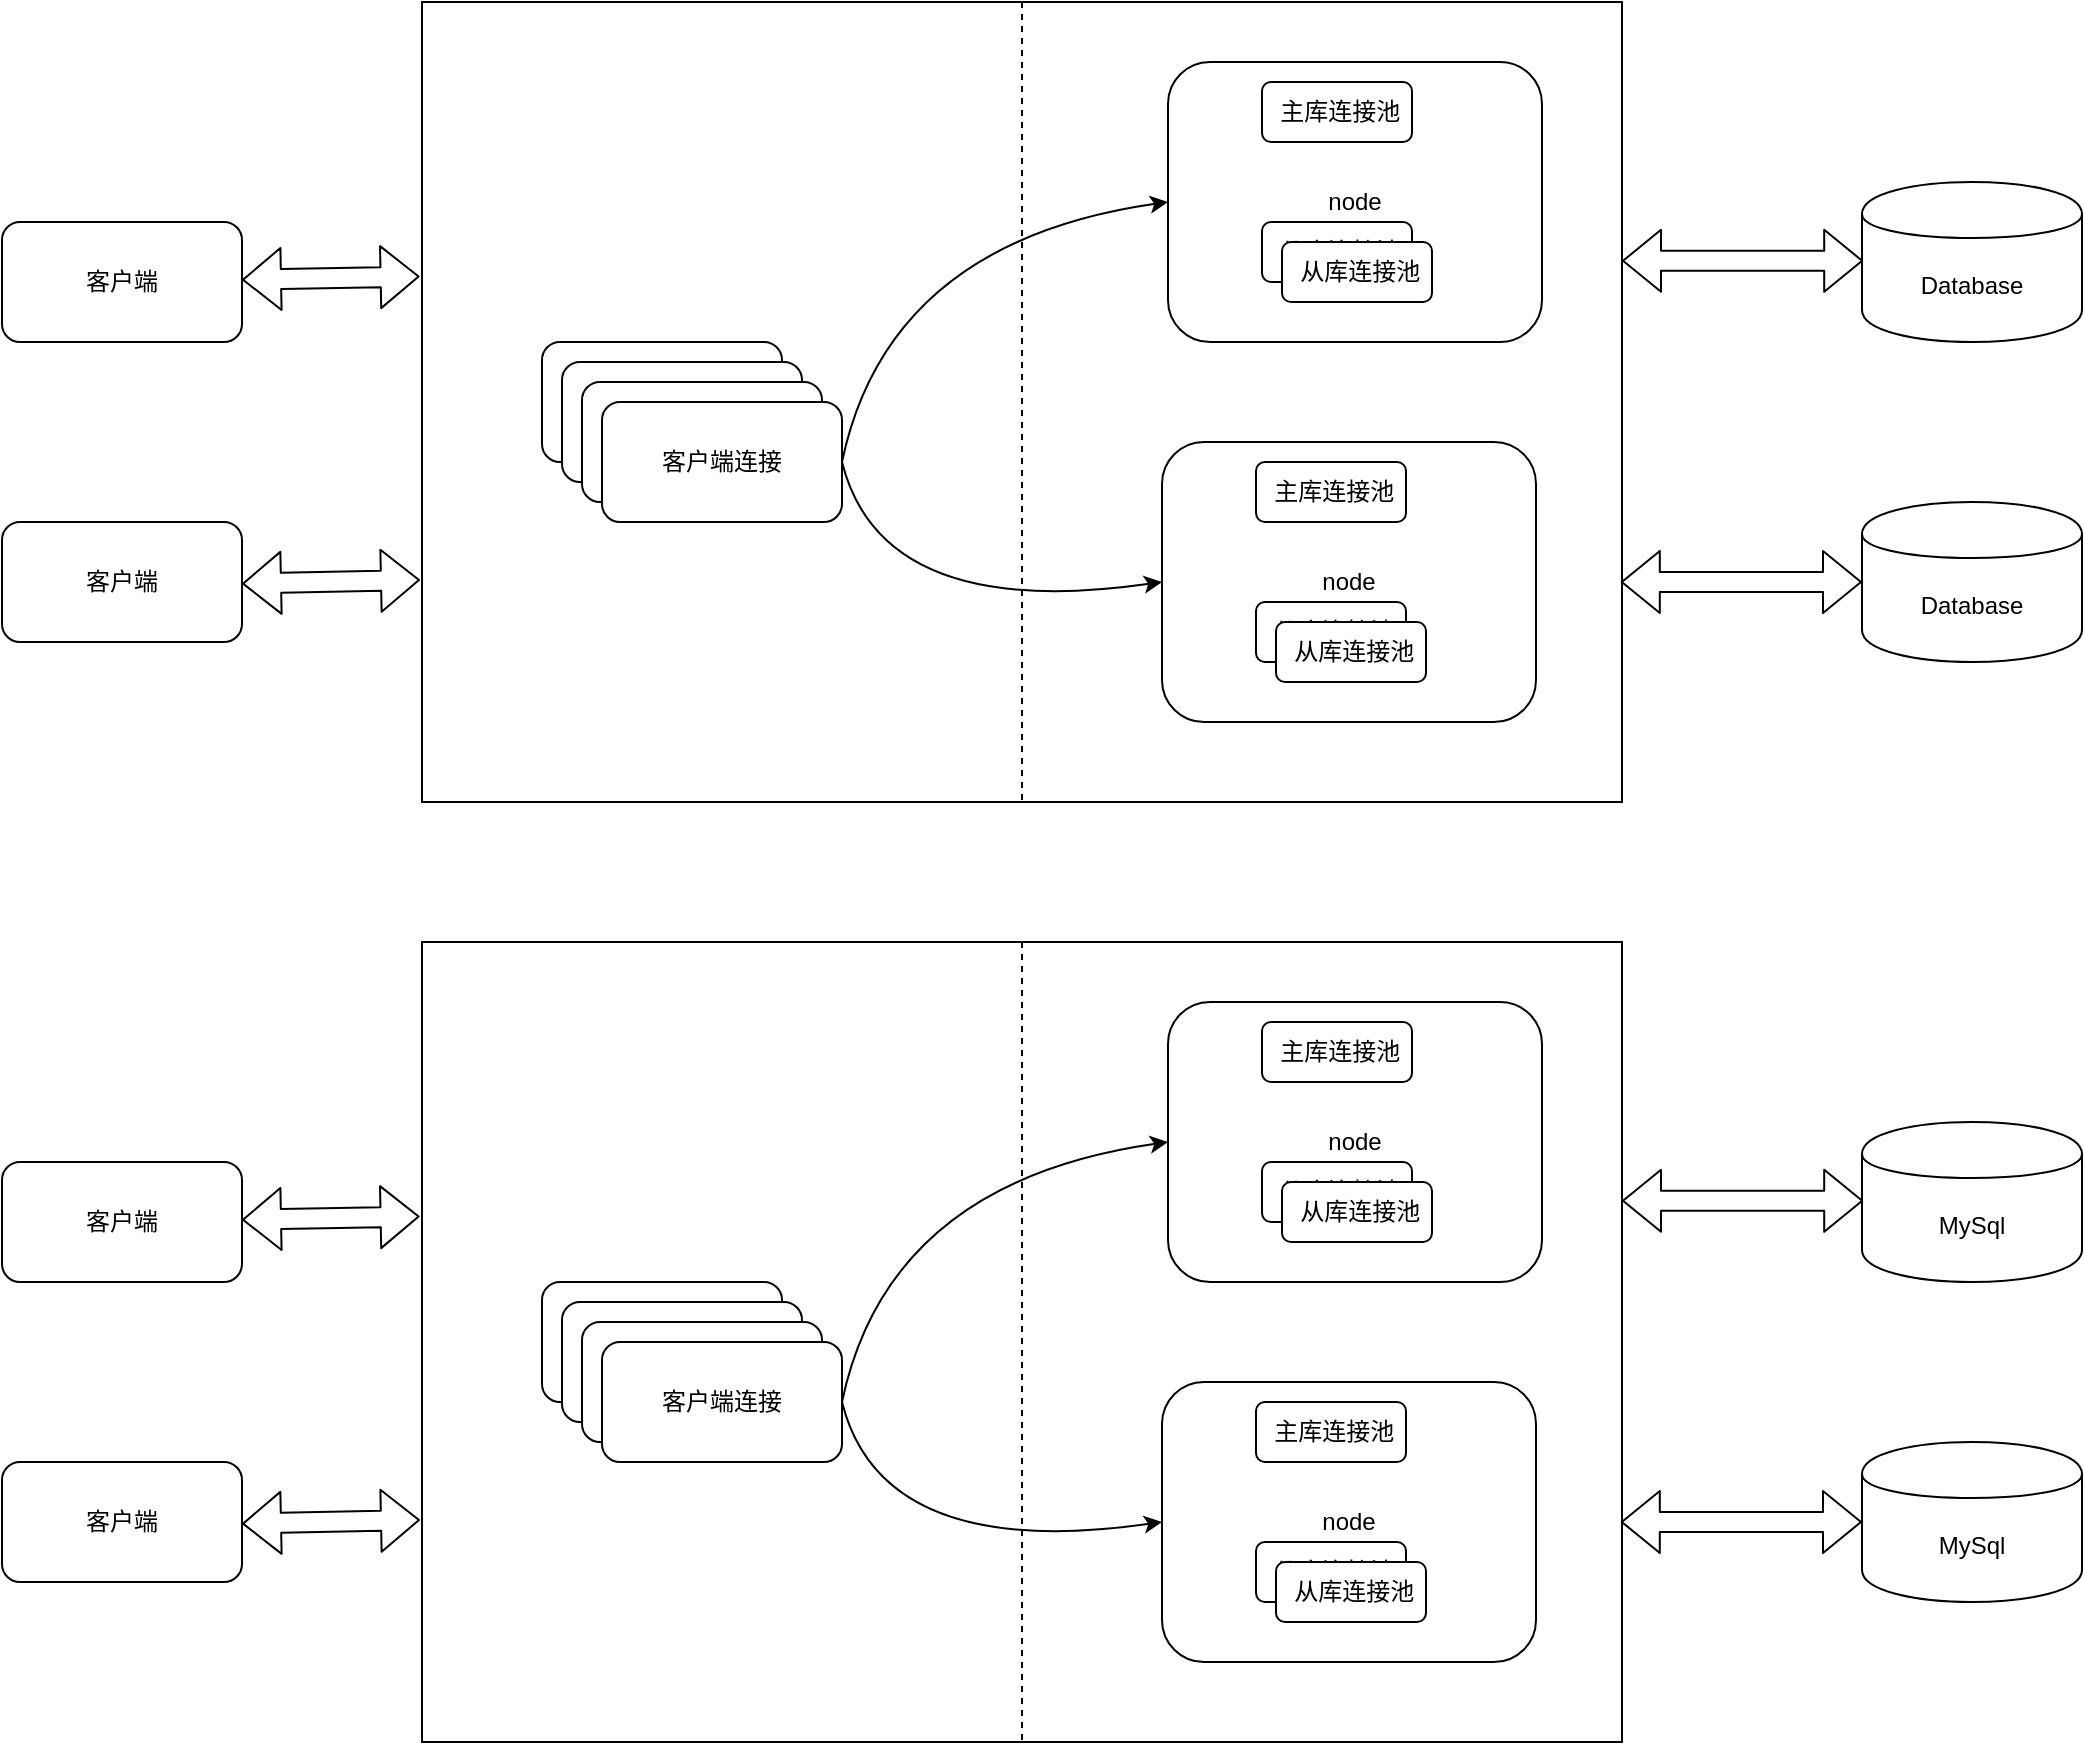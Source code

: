 <mxfile version="12.6.5" type="github"><diagram id="DQ5-OdrN3KlwLKlJDO0O" name="Page-1"><mxGraphModel dx="2034" dy="618" grid="1" gridSize="10" guides="1" tooltips="1" connect="1" arrows="1" fold="1" page="1" pageScale="1" pageWidth="827" pageHeight="1169" math="0" shadow="0"><root><mxCell id="0"/><mxCell id="1" parent="0"/><mxCell id="GSYN4I2Z11RoLfkmnIbL-2" value="" style="rounded=0;whiteSpace=wrap;html=1;" vertex="1" parent="1"><mxGeometry x="-300" y="70" width="600" height="400" as="geometry"/></mxCell><mxCell id="GSYN4I2Z11RoLfkmnIbL-15" value="" style="group" vertex="1" connectable="0" parent="1"><mxGeometry x="73" y="100" width="187" height="140" as="geometry"/></mxCell><mxCell id="GSYN4I2Z11RoLfkmnIbL-14" value="node" style="rounded=1;whiteSpace=wrap;html=1;" vertex="1" parent="GSYN4I2Z11RoLfkmnIbL-15"><mxGeometry width="187" height="140" as="geometry"/></mxCell><mxCell id="GSYN4I2Z11RoLfkmnIbL-11" value="&amp;nbsp;主库连接池" style="rounded=1;whiteSpace=wrap;html=1;" vertex="1" parent="GSYN4I2Z11RoLfkmnIbL-15"><mxGeometry x="47" y="10" width="75" height="30" as="geometry"/></mxCell><mxCell id="GSYN4I2Z11RoLfkmnIbL-12" value="&amp;nbsp;从库连接池" style="rounded=1;whiteSpace=wrap;html=1;" vertex="1" parent="GSYN4I2Z11RoLfkmnIbL-15"><mxGeometry x="47" y="80" width="75" height="30" as="geometry"/></mxCell><mxCell id="GSYN4I2Z11RoLfkmnIbL-13" value="&amp;nbsp;从库连接池" style="rounded=1;whiteSpace=wrap;html=1;" vertex="1" parent="GSYN4I2Z11RoLfkmnIbL-15"><mxGeometry x="57" y="90" width="75" height="30" as="geometry"/></mxCell><mxCell id="GSYN4I2Z11RoLfkmnIbL-16" value="" style="group" vertex="1" connectable="0" parent="1"><mxGeometry x="70" y="290" width="187" height="140" as="geometry"/></mxCell><mxCell id="GSYN4I2Z11RoLfkmnIbL-17" value="node" style="rounded=1;whiteSpace=wrap;html=1;" vertex="1" parent="GSYN4I2Z11RoLfkmnIbL-16"><mxGeometry width="187" height="140" as="geometry"/></mxCell><mxCell id="GSYN4I2Z11RoLfkmnIbL-18" value="&amp;nbsp;主库连接池" style="rounded=1;whiteSpace=wrap;html=1;" vertex="1" parent="GSYN4I2Z11RoLfkmnIbL-16"><mxGeometry x="47" y="10" width="75" height="30" as="geometry"/></mxCell><mxCell id="GSYN4I2Z11RoLfkmnIbL-19" value="&amp;nbsp;从库连接池" style="rounded=1;whiteSpace=wrap;html=1;" vertex="1" parent="GSYN4I2Z11RoLfkmnIbL-16"><mxGeometry x="47" y="80" width="75" height="30" as="geometry"/></mxCell><mxCell id="GSYN4I2Z11RoLfkmnIbL-20" value="&amp;nbsp;从库连接池" style="rounded=1;whiteSpace=wrap;html=1;" vertex="1" parent="GSYN4I2Z11RoLfkmnIbL-16"><mxGeometry x="57" y="90" width="75" height="30" as="geometry"/></mxCell><mxCell id="GSYN4I2Z11RoLfkmnIbL-21" value="" style="group" vertex="1" connectable="0" parent="1"><mxGeometry x="-240" y="240" width="150" height="90" as="geometry"/></mxCell><mxCell id="GSYN4I2Z11RoLfkmnIbL-6" value="客户端连接" style="rounded=1;whiteSpace=wrap;html=1;" vertex="1" parent="GSYN4I2Z11RoLfkmnIbL-21"><mxGeometry width="120" height="60" as="geometry"/></mxCell><mxCell id="GSYN4I2Z11RoLfkmnIbL-7" value="客户端连接" style="rounded=1;whiteSpace=wrap;html=1;" vertex="1" parent="GSYN4I2Z11RoLfkmnIbL-21"><mxGeometry x="10" y="10" width="120" height="60" as="geometry"/></mxCell><mxCell id="GSYN4I2Z11RoLfkmnIbL-8" value="客户端连接" style="rounded=1;whiteSpace=wrap;html=1;" vertex="1" parent="GSYN4I2Z11RoLfkmnIbL-21"><mxGeometry x="20" y="20" width="120" height="60" as="geometry"/></mxCell><mxCell id="GSYN4I2Z11RoLfkmnIbL-9" value="客户端连接" style="rounded=1;whiteSpace=wrap;html=1;" vertex="1" parent="GSYN4I2Z11RoLfkmnIbL-21"><mxGeometry x="30" y="30" width="120" height="60" as="geometry"/></mxCell><mxCell id="GSYN4I2Z11RoLfkmnIbL-25" value="客户端" style="rounded=1;whiteSpace=wrap;html=1;" vertex="1" parent="1"><mxGeometry x="-510" y="180" width="120" height="60" as="geometry"/></mxCell><mxCell id="GSYN4I2Z11RoLfkmnIbL-26" value="客户端" style="rounded=1;whiteSpace=wrap;html=1;" vertex="1" parent="1"><mxGeometry x="-510" y="330" width="120" height="60" as="geometry"/></mxCell><mxCell id="GSYN4I2Z11RoLfkmnIbL-27" value="" style="shape=flexArrow;endArrow=classic;startArrow=classic;html=1;entryX=-0.002;entryY=0.343;entryDx=0;entryDy=0;entryPerimeter=0;" edge="1" parent="1" source="GSYN4I2Z11RoLfkmnIbL-25" target="GSYN4I2Z11RoLfkmnIbL-2"><mxGeometry width="50" height="50" relative="1" as="geometry"><mxPoint x="-390" y="260" as="sourcePoint"/><mxPoint x="-319.289" y="210" as="targetPoint"/></mxGeometry></mxCell><mxCell id="GSYN4I2Z11RoLfkmnIbL-28" value="" style="shape=flexArrow;endArrow=classic;startArrow=classic;html=1;" edge="1" parent="1"><mxGeometry width="50" height="50" relative="1" as="geometry"><mxPoint x="-390" y="360.831" as="sourcePoint"/><mxPoint x="-301" y="359" as="targetPoint"/></mxGeometry></mxCell><mxCell id="GSYN4I2Z11RoLfkmnIbL-33" value="" style="shape=flexArrow;endArrow=classic;startArrow=classic;html=1;entryX=0.999;entryY=0.725;entryDx=0;entryDy=0;entryPerimeter=0;" edge="1" parent="1" target="GSYN4I2Z11RoLfkmnIbL-2"><mxGeometry width="50" height="50" relative="1" as="geometry"><mxPoint x="420" y="360" as="sourcePoint"/><mxPoint x="349.289" y="360" as="targetPoint"/></mxGeometry></mxCell><mxCell id="GSYN4I2Z11RoLfkmnIbL-41" value="" style="endArrow=none;dashed=1;html=1;exitX=0.5;exitY=0;exitDx=0;exitDy=0;entryX=0.5;entryY=1;entryDx=0;entryDy=0;" edge="1" parent="1" source="GSYN4I2Z11RoLfkmnIbL-2" target="GSYN4I2Z11RoLfkmnIbL-2"><mxGeometry width="50" height="50" relative="1" as="geometry"><mxPoint x="-30" y="-10" as="sourcePoint"/><mxPoint x="-30" y="470" as="targetPoint"/></mxGeometry></mxCell><mxCell id="GSYN4I2Z11RoLfkmnIbL-43" value="" style="curved=1;endArrow=classic;html=1;entryX=0;entryY=0.5;entryDx=0;entryDy=0;" edge="1" parent="1" target="GSYN4I2Z11RoLfkmnIbL-17"><mxGeometry width="50" height="50" relative="1" as="geometry"><mxPoint x="-90" y="300" as="sourcePoint"/><mxPoint x="-460" y="490" as="targetPoint"/><Array as="points"><mxPoint x="-70" y="380"/></Array></mxGeometry></mxCell><mxCell id="GSYN4I2Z11RoLfkmnIbL-44" value="" style="curved=1;endArrow=classic;html=1;entryX=0;entryY=0.5;entryDx=0;entryDy=0;exitX=1;exitY=0.5;exitDx=0;exitDy=0;" edge="1" parent="1" source="GSYN4I2Z11RoLfkmnIbL-9"><mxGeometry width="50" height="50" relative="1" as="geometry"><mxPoint x="-87" y="110" as="sourcePoint"/><mxPoint x="73" y="170" as="targetPoint"/><Array as="points"><mxPoint x="-67" y="190"/></Array></mxGeometry></mxCell><mxCell id="GSYN4I2Z11RoLfkmnIbL-53" value="Database" style="shape=cylinder;whiteSpace=wrap;html=1;boundedLbl=1;backgroundOutline=1;" vertex="1" parent="1"><mxGeometry x="420" y="320" width="110" height="80" as="geometry"/></mxCell><mxCell id="GSYN4I2Z11RoLfkmnIbL-54" value="Database" style="shape=cylinder;whiteSpace=wrap;html=1;boundedLbl=1;backgroundOutline=1;" vertex="1" parent="1"><mxGeometry x="420" y="160" width="110" height="80" as="geometry"/></mxCell><mxCell id="GSYN4I2Z11RoLfkmnIbL-55" value="" style="shape=flexArrow;endArrow=classic;startArrow=classic;html=1;entryX=0.999;entryY=0.725;entryDx=0;entryDy=0;entryPerimeter=0;" edge="1" parent="1"><mxGeometry width="50" height="50" relative="1" as="geometry"><mxPoint x="420.6" y="199.41" as="sourcePoint"/><mxPoint x="300.0" y="199.41" as="targetPoint"/></mxGeometry></mxCell><mxCell id="GSYN4I2Z11RoLfkmnIbL-56" value="" style="rounded=0;whiteSpace=wrap;html=1;" vertex="1" parent="1"><mxGeometry x="-300" y="540" width="600" height="400" as="geometry"/></mxCell><mxCell id="GSYN4I2Z11RoLfkmnIbL-57" value="" style="group" vertex="1" connectable="0" parent="1"><mxGeometry x="73" y="570" width="187" height="140" as="geometry"/></mxCell><mxCell id="GSYN4I2Z11RoLfkmnIbL-58" value="node" style="rounded=1;whiteSpace=wrap;html=1;" vertex="1" parent="GSYN4I2Z11RoLfkmnIbL-57"><mxGeometry width="187" height="140" as="geometry"/></mxCell><mxCell id="GSYN4I2Z11RoLfkmnIbL-59" value="&amp;nbsp;主库连接池" style="rounded=1;whiteSpace=wrap;html=1;" vertex="1" parent="GSYN4I2Z11RoLfkmnIbL-57"><mxGeometry x="47" y="10" width="75" height="30" as="geometry"/></mxCell><mxCell id="GSYN4I2Z11RoLfkmnIbL-60" value="&amp;nbsp;从库连接池" style="rounded=1;whiteSpace=wrap;html=1;" vertex="1" parent="GSYN4I2Z11RoLfkmnIbL-57"><mxGeometry x="47" y="80" width="75" height="30" as="geometry"/></mxCell><mxCell id="GSYN4I2Z11RoLfkmnIbL-61" value="&amp;nbsp;从库连接池" style="rounded=1;whiteSpace=wrap;html=1;" vertex="1" parent="GSYN4I2Z11RoLfkmnIbL-57"><mxGeometry x="57" y="90" width="75" height="30" as="geometry"/></mxCell><mxCell id="GSYN4I2Z11RoLfkmnIbL-62" value="" style="group" vertex="1" connectable="0" parent="1"><mxGeometry x="70" y="760" width="187" height="140" as="geometry"/></mxCell><mxCell id="GSYN4I2Z11RoLfkmnIbL-63" value="node" style="rounded=1;whiteSpace=wrap;html=1;" vertex="1" parent="GSYN4I2Z11RoLfkmnIbL-62"><mxGeometry width="187" height="140" as="geometry"/></mxCell><mxCell id="GSYN4I2Z11RoLfkmnIbL-64" value="&amp;nbsp;主库连接池" style="rounded=1;whiteSpace=wrap;html=1;" vertex="1" parent="GSYN4I2Z11RoLfkmnIbL-62"><mxGeometry x="47" y="10" width="75" height="30" as="geometry"/></mxCell><mxCell id="GSYN4I2Z11RoLfkmnIbL-65" value="&amp;nbsp;从库连接池" style="rounded=1;whiteSpace=wrap;html=1;" vertex="1" parent="GSYN4I2Z11RoLfkmnIbL-62"><mxGeometry x="47" y="80" width="75" height="30" as="geometry"/></mxCell><mxCell id="GSYN4I2Z11RoLfkmnIbL-66" value="&amp;nbsp;从库连接池" style="rounded=1;whiteSpace=wrap;html=1;" vertex="1" parent="GSYN4I2Z11RoLfkmnIbL-62"><mxGeometry x="57" y="90" width="75" height="30" as="geometry"/></mxCell><mxCell id="GSYN4I2Z11RoLfkmnIbL-67" value="" style="group" vertex="1" connectable="0" parent="1"><mxGeometry x="-240" y="710" width="150" height="90" as="geometry"/></mxCell><mxCell id="GSYN4I2Z11RoLfkmnIbL-68" value="客户端连接" style="rounded=1;whiteSpace=wrap;html=1;" vertex="1" parent="GSYN4I2Z11RoLfkmnIbL-67"><mxGeometry width="120" height="60" as="geometry"/></mxCell><mxCell id="GSYN4I2Z11RoLfkmnIbL-69" value="客户端连接" style="rounded=1;whiteSpace=wrap;html=1;" vertex="1" parent="GSYN4I2Z11RoLfkmnIbL-67"><mxGeometry x="10" y="10" width="120" height="60" as="geometry"/></mxCell><mxCell id="GSYN4I2Z11RoLfkmnIbL-70" value="客户端连接" style="rounded=1;whiteSpace=wrap;html=1;" vertex="1" parent="GSYN4I2Z11RoLfkmnIbL-67"><mxGeometry x="20" y="20" width="120" height="60" as="geometry"/></mxCell><mxCell id="GSYN4I2Z11RoLfkmnIbL-71" value="客户端连接" style="rounded=1;whiteSpace=wrap;html=1;" vertex="1" parent="GSYN4I2Z11RoLfkmnIbL-67"><mxGeometry x="30" y="30" width="120" height="60" as="geometry"/></mxCell><mxCell id="GSYN4I2Z11RoLfkmnIbL-72" value="客户端" style="rounded=1;whiteSpace=wrap;html=1;" vertex="1" parent="1"><mxGeometry x="-510" y="650" width="120" height="60" as="geometry"/></mxCell><mxCell id="GSYN4I2Z11RoLfkmnIbL-73" value="客户端" style="rounded=1;whiteSpace=wrap;html=1;" vertex="1" parent="1"><mxGeometry x="-510" y="800" width="120" height="60" as="geometry"/></mxCell><mxCell id="GSYN4I2Z11RoLfkmnIbL-74" value="" style="shape=flexArrow;endArrow=classic;startArrow=classic;html=1;entryX=-0.002;entryY=0.343;entryDx=0;entryDy=0;entryPerimeter=0;" edge="1" parent="1" source="GSYN4I2Z11RoLfkmnIbL-72" target="GSYN4I2Z11RoLfkmnIbL-56"><mxGeometry width="50" height="50" relative="1" as="geometry"><mxPoint x="-390" y="730" as="sourcePoint"/><mxPoint x="-319.289" y="680" as="targetPoint"/></mxGeometry></mxCell><mxCell id="GSYN4I2Z11RoLfkmnIbL-75" value="" style="shape=flexArrow;endArrow=classic;startArrow=classic;html=1;" edge="1" parent="1"><mxGeometry width="50" height="50" relative="1" as="geometry"><mxPoint x="-390.0" y="830.831" as="sourcePoint"/><mxPoint x="-301" y="829" as="targetPoint"/></mxGeometry></mxCell><mxCell id="GSYN4I2Z11RoLfkmnIbL-76" value="" style="shape=flexArrow;endArrow=classic;startArrow=classic;html=1;entryX=0.999;entryY=0.725;entryDx=0;entryDy=0;entryPerimeter=0;" edge="1" parent="1" target="GSYN4I2Z11RoLfkmnIbL-56"><mxGeometry width="50" height="50" relative="1" as="geometry"><mxPoint x="420" y="830" as="sourcePoint"/><mxPoint x="349.289" y="830" as="targetPoint"/></mxGeometry></mxCell><mxCell id="GSYN4I2Z11RoLfkmnIbL-77" value="" style="endArrow=none;dashed=1;html=1;exitX=0.5;exitY=0;exitDx=0;exitDy=0;entryX=0.5;entryY=1;entryDx=0;entryDy=0;" edge="1" parent="1" source="GSYN4I2Z11RoLfkmnIbL-56" target="GSYN4I2Z11RoLfkmnIbL-56"><mxGeometry width="50" height="50" relative="1" as="geometry"><mxPoint x="-30" y="460" as="sourcePoint"/><mxPoint x="-30" y="940" as="targetPoint"/></mxGeometry></mxCell><mxCell id="GSYN4I2Z11RoLfkmnIbL-78" value="" style="curved=1;endArrow=classic;html=1;entryX=0;entryY=0.5;entryDx=0;entryDy=0;" edge="1" parent="1" target="GSYN4I2Z11RoLfkmnIbL-63"><mxGeometry width="50" height="50" relative="1" as="geometry"><mxPoint x="-90" y="770" as="sourcePoint"/><mxPoint x="-460" y="960" as="targetPoint"/><Array as="points"><mxPoint x="-70" y="850"/></Array></mxGeometry></mxCell><mxCell id="GSYN4I2Z11RoLfkmnIbL-79" value="" style="curved=1;endArrow=classic;html=1;entryX=0;entryY=0.5;entryDx=0;entryDy=0;exitX=1;exitY=0.5;exitDx=0;exitDy=0;" edge="1" parent="1" source="GSYN4I2Z11RoLfkmnIbL-71"><mxGeometry width="50" height="50" relative="1" as="geometry"><mxPoint x="-87" y="580" as="sourcePoint"/><mxPoint x="73" y="640" as="targetPoint"/><Array as="points"><mxPoint x="-67" y="660"/></Array></mxGeometry></mxCell><mxCell id="GSYN4I2Z11RoLfkmnIbL-80" value="MySql" style="shape=cylinder;whiteSpace=wrap;html=1;boundedLbl=1;backgroundOutline=1;" vertex="1" parent="1"><mxGeometry x="420" y="790" width="110" height="80" as="geometry"/></mxCell><mxCell id="GSYN4I2Z11RoLfkmnIbL-81" value="MySql" style="shape=cylinder;whiteSpace=wrap;html=1;boundedLbl=1;backgroundOutline=1;" vertex="1" parent="1"><mxGeometry x="420" y="630" width="110" height="80" as="geometry"/></mxCell><mxCell id="GSYN4I2Z11RoLfkmnIbL-82" value="" style="shape=flexArrow;endArrow=classic;startArrow=classic;html=1;entryX=0.999;entryY=0.725;entryDx=0;entryDy=0;entryPerimeter=0;" edge="1" parent="1"><mxGeometry width="50" height="50" relative="1" as="geometry"><mxPoint x="420.6" y="669.41" as="sourcePoint"/><mxPoint x="300" y="669.41" as="targetPoint"/></mxGeometry></mxCell></root></mxGraphModel></diagram></mxfile>